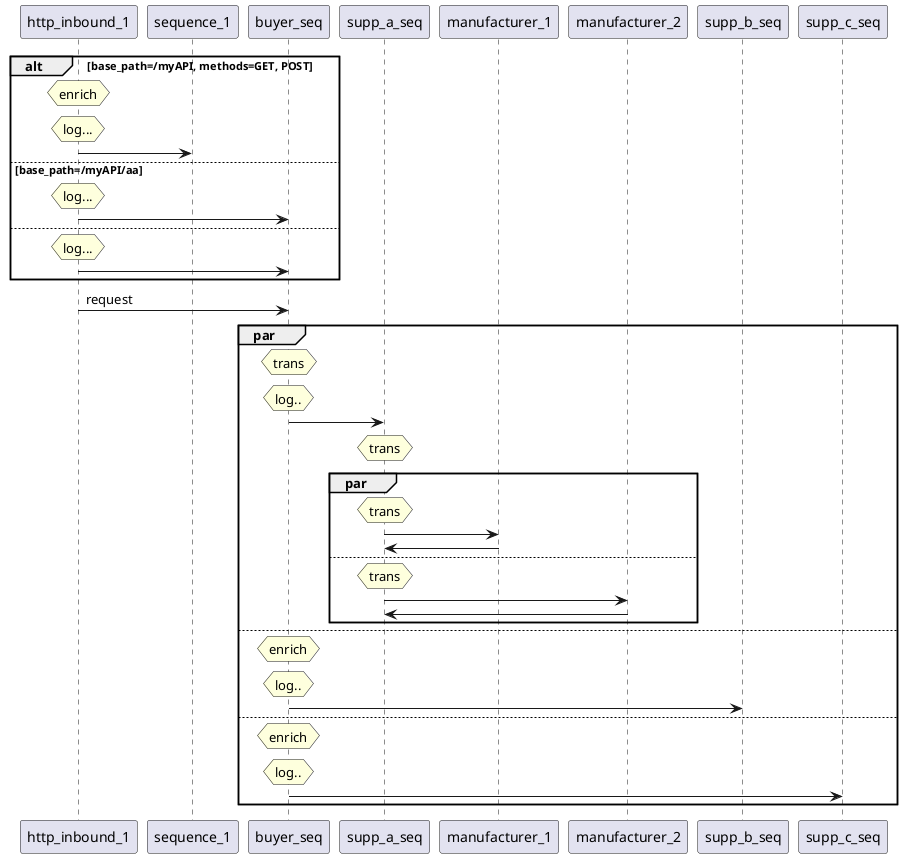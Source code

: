 @startuml

alt base_path=/myAPI, methods=GET, POST
    hnote over http_inbound_1 : enrich
    hnote over http_inbound_1 : log...
    http_inbound_1 -> sequence_1
else base_path=/myAPI/aa
    hnote over http_inbound_1 : log...
        http_inbound_1 -> buyer_seq
  else
      hnote over http_inbound_1 : log...
          http_inbound_1 -> buyer_seq
end

http_inbound_1 -> buyer_seq : request



par
    hnote over buyer_seq : trans
    hnote over buyer_seq : log..
    buyer_seq -> supp_a_seq

    hnote over supp_a_seq : trans

    par
        hnote over supp_a_seq : trans
        supp_a_seq -> manufacturer_1
        manufacturer_1 -> supp_a_seq
    else
        hnote over supp_a_seq : trans
        supp_a_seq -> manufacturer_2
        manufacturer_2 -> supp_a_seq

    end

else
     hnote over buyer_seq : enrich
     hnote over buyer_seq : log..
     buyer_seq -> supp_b_seq

else
     hnote over buyer_seq : enrich
     hnote over buyer_seq : log..
     buyer_seq -> supp_c_seq

end


@enduml